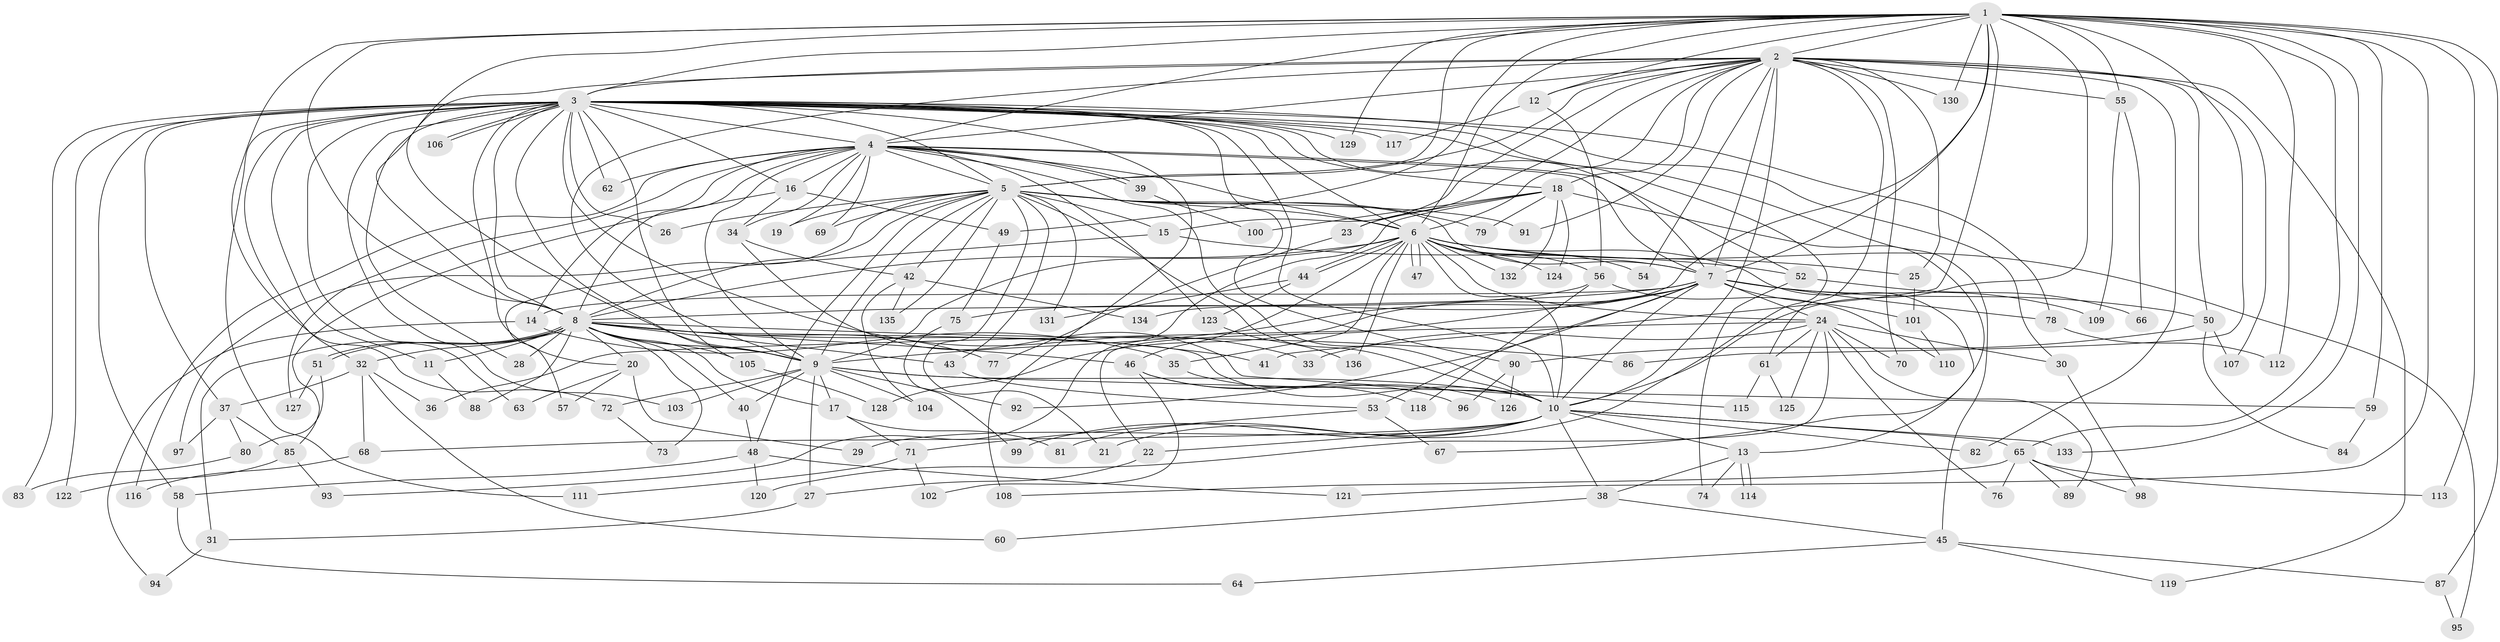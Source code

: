 // coarse degree distribution, {24: 0.009900990099009901, 21: 0.009900990099009901, 34: 0.009900990099009901, 18: 0.019801980198019802, 37: 0.009900990099009901, 17: 0.019801980198019802, 14: 0.009900990099009901, 2: 0.49504950495049505, 7: 0.039603960396039604, 4: 0.1485148514851485, 6: 0.0297029702970297, 9: 0.009900990099009901, 5: 0.019801980198019802, 3: 0.15841584158415842, 11: 0.009900990099009901}
// Generated by graph-tools (version 1.1) at 2025/51/02/27/25 19:51:49]
// undirected, 136 vertices, 297 edges
graph export_dot {
graph [start="1"]
  node [color=gray90,style=filled];
  1;
  2;
  3;
  4;
  5;
  6;
  7;
  8;
  9;
  10;
  11;
  12;
  13;
  14;
  15;
  16;
  17;
  18;
  19;
  20;
  21;
  22;
  23;
  24;
  25;
  26;
  27;
  28;
  29;
  30;
  31;
  32;
  33;
  34;
  35;
  36;
  37;
  38;
  39;
  40;
  41;
  42;
  43;
  44;
  45;
  46;
  47;
  48;
  49;
  50;
  51;
  52;
  53;
  54;
  55;
  56;
  57;
  58;
  59;
  60;
  61;
  62;
  63;
  64;
  65;
  66;
  67;
  68;
  69;
  70;
  71;
  72;
  73;
  74;
  75;
  76;
  77;
  78;
  79;
  80;
  81;
  82;
  83;
  84;
  85;
  86;
  87;
  88;
  89;
  90;
  91;
  92;
  93;
  94;
  95;
  96;
  97;
  98;
  99;
  100;
  101;
  102;
  103;
  104;
  105;
  106;
  107;
  108;
  109;
  110;
  111;
  112;
  113;
  114;
  115;
  116;
  117;
  118;
  119;
  120;
  121;
  122;
  123;
  124;
  125;
  126;
  127;
  128;
  129;
  130;
  131;
  132;
  133;
  134;
  135;
  136;
  1 -- 2;
  1 -- 3;
  1 -- 4;
  1 -- 5;
  1 -- 6;
  1 -- 7;
  1 -- 8;
  1 -- 9;
  1 -- 10;
  1 -- 12;
  1 -- 41;
  1 -- 49;
  1 -- 55;
  1 -- 59;
  1 -- 65;
  1 -- 72;
  1 -- 86;
  1 -- 87;
  1 -- 112;
  1 -- 113;
  1 -- 121;
  1 -- 129;
  1 -- 130;
  1 -- 133;
  1 -- 134;
  2 -- 3;
  2 -- 4;
  2 -- 5;
  2 -- 6;
  2 -- 7;
  2 -- 8;
  2 -- 9;
  2 -- 10;
  2 -- 12;
  2 -- 15;
  2 -- 18;
  2 -- 23;
  2 -- 25;
  2 -- 50;
  2 -- 54;
  2 -- 55;
  2 -- 61;
  2 -- 70;
  2 -- 82;
  2 -- 91;
  2 -- 107;
  2 -- 119;
  2 -- 130;
  3 -- 4;
  3 -- 5;
  3 -- 6;
  3 -- 7;
  3 -- 8;
  3 -- 9;
  3 -- 10;
  3 -- 11;
  3 -- 16;
  3 -- 18;
  3 -- 20;
  3 -- 26;
  3 -- 28;
  3 -- 30;
  3 -- 32;
  3 -- 33;
  3 -- 37;
  3 -- 45;
  3 -- 58;
  3 -- 62;
  3 -- 63;
  3 -- 78;
  3 -- 81;
  3 -- 83;
  3 -- 90;
  3 -- 103;
  3 -- 105;
  3 -- 106;
  3 -- 106;
  3 -- 108;
  3 -- 111;
  3 -- 117;
  3 -- 122;
  3 -- 129;
  4 -- 5;
  4 -- 6;
  4 -- 7;
  4 -- 8;
  4 -- 9;
  4 -- 10;
  4 -- 14;
  4 -- 16;
  4 -- 19;
  4 -- 34;
  4 -- 39;
  4 -- 39;
  4 -- 52;
  4 -- 62;
  4 -- 69;
  4 -- 116;
  4 -- 123;
  4 -- 127;
  5 -- 6;
  5 -- 7;
  5 -- 8;
  5 -- 9;
  5 -- 10;
  5 -- 15;
  5 -- 19;
  5 -- 21;
  5 -- 26;
  5 -- 42;
  5 -- 43;
  5 -- 48;
  5 -- 69;
  5 -- 79;
  5 -- 91;
  5 -- 97;
  5 -- 131;
  5 -- 135;
  6 -- 7;
  6 -- 8;
  6 -- 9;
  6 -- 10;
  6 -- 13;
  6 -- 24;
  6 -- 25;
  6 -- 35;
  6 -- 44;
  6 -- 44;
  6 -- 46;
  6 -- 47;
  6 -- 47;
  6 -- 54;
  6 -- 56;
  6 -- 95;
  6 -- 124;
  6 -- 132;
  6 -- 136;
  7 -- 8;
  7 -- 9;
  7 -- 10;
  7 -- 14;
  7 -- 22;
  7 -- 24;
  7 -- 50;
  7 -- 53;
  7 -- 78;
  7 -- 92;
  7 -- 101;
  7 -- 109;
  7 -- 128;
  8 -- 9;
  8 -- 10;
  8 -- 11;
  8 -- 17;
  8 -- 20;
  8 -- 28;
  8 -- 31;
  8 -- 32;
  8 -- 40;
  8 -- 41;
  8 -- 43;
  8 -- 46;
  8 -- 51;
  8 -- 51;
  8 -- 73;
  8 -- 77;
  8 -- 86;
  8 -- 88;
  8 -- 105;
  9 -- 10;
  9 -- 17;
  9 -- 27;
  9 -- 40;
  9 -- 59;
  9 -- 72;
  9 -- 92;
  9 -- 103;
  9 -- 104;
  10 -- 13;
  10 -- 21;
  10 -- 22;
  10 -- 29;
  10 -- 38;
  10 -- 65;
  10 -- 68;
  10 -- 82;
  10 -- 99;
  10 -- 133;
  11 -- 88;
  12 -- 56;
  12 -- 117;
  13 -- 38;
  13 -- 74;
  13 -- 114;
  13 -- 114;
  14 -- 35;
  14 -- 94;
  15 -- 52;
  15 -- 57;
  16 -- 34;
  16 -- 49;
  16 -- 85;
  17 -- 71;
  17 -- 81;
  18 -- 23;
  18 -- 67;
  18 -- 79;
  18 -- 93;
  18 -- 100;
  18 -- 124;
  18 -- 132;
  20 -- 29;
  20 -- 57;
  20 -- 63;
  22 -- 27;
  23 -- 77;
  24 -- 30;
  24 -- 33;
  24 -- 36;
  24 -- 61;
  24 -- 70;
  24 -- 76;
  24 -- 89;
  24 -- 120;
  24 -- 125;
  25 -- 101;
  27 -- 31;
  30 -- 98;
  31 -- 94;
  32 -- 36;
  32 -- 37;
  32 -- 60;
  32 -- 68;
  34 -- 42;
  34 -- 115;
  35 -- 126;
  37 -- 80;
  37 -- 85;
  37 -- 97;
  38 -- 45;
  38 -- 60;
  39 -- 100;
  40 -- 48;
  42 -- 104;
  42 -- 134;
  42 -- 135;
  43 -- 53;
  44 -- 123;
  44 -- 131;
  45 -- 64;
  45 -- 87;
  45 -- 119;
  46 -- 96;
  46 -- 102;
  46 -- 118;
  48 -- 58;
  48 -- 120;
  48 -- 121;
  49 -- 75;
  50 -- 84;
  50 -- 90;
  50 -- 107;
  51 -- 80;
  51 -- 127;
  52 -- 66;
  52 -- 74;
  53 -- 67;
  53 -- 71;
  55 -- 66;
  55 -- 109;
  56 -- 75;
  56 -- 110;
  56 -- 118;
  58 -- 64;
  59 -- 84;
  61 -- 115;
  61 -- 125;
  65 -- 76;
  65 -- 89;
  65 -- 98;
  65 -- 108;
  65 -- 113;
  68 -- 116;
  71 -- 102;
  71 -- 111;
  72 -- 73;
  75 -- 99;
  78 -- 112;
  80 -- 83;
  85 -- 93;
  85 -- 122;
  87 -- 95;
  90 -- 96;
  90 -- 126;
  101 -- 110;
  105 -- 128;
  123 -- 136;
}
